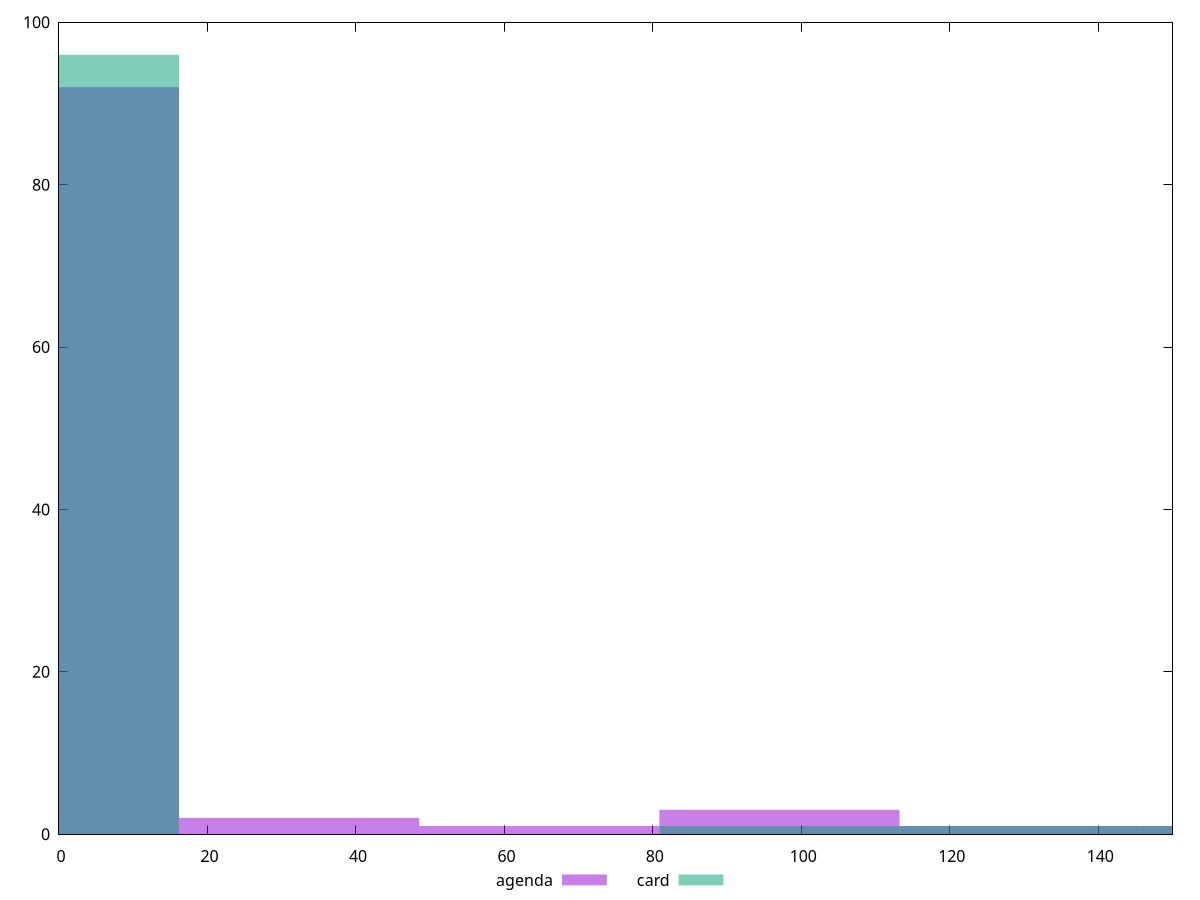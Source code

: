 reset

$agenda <<EOF
64.70197286995099 1
161.75493217487747 1
97.05295930492649 3
0 92
32.350986434975496 2
129.40394573990199 1
EOF

$card <<EOF
97.05295930492649 1
0 96
161.75493217487747 1
129.40394573990199 1
EOF

set key outside below
set boxwidth 32.350986434975496
set xrange [0:150]
set yrange [0:100]
set trange [0:100]
set style fill transparent solid 0.5 noborder
set terminal svg size 640, 500 enhanced background rgb 'white'
set output "reports/report_00027_2021-02-24T12-40-31.850Z/unused-css-rules/comparison/histogram/1_vs_2.svg"

plot $agenda title "agenda" with boxes, \
     $card title "card" with boxes

reset
